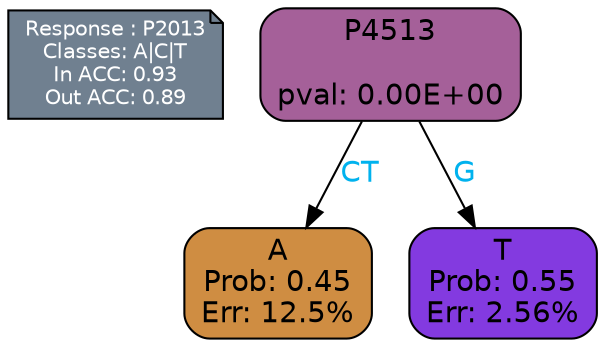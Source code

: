 digraph Tree {
node [shape=box, style="filled, rounded", color="black", fontname=helvetica] ;
graph [ranksep=equally, splines=polylines, bgcolor=transparent, dpi=600] ;
edge [fontname=helvetica] ;
LEGEND [label="Response : P2013
Classes: A|C|T
In ACC: 0.93
Out ACC: 0.89
",shape=note,align=left,style=filled,fillcolor="slategray",fontcolor="white",fontsize=10];1 [label="P4513

pval: 0.00E+00", fillcolor="#a56099"] ;
2 [label="A
Prob: 0.45
Err: 12.5%", fillcolor="#cf8d42"] ;
3 [label="T
Prob: 0.55
Err: 2.56%", fillcolor="#833ae0"] ;
1 -> 2 [label="CT",fontcolor=deepskyblue2] ;
1 -> 3 [label="G",fontcolor=deepskyblue2] ;
{rank = same; 2;3;}{rank = same; LEGEND;1;}}